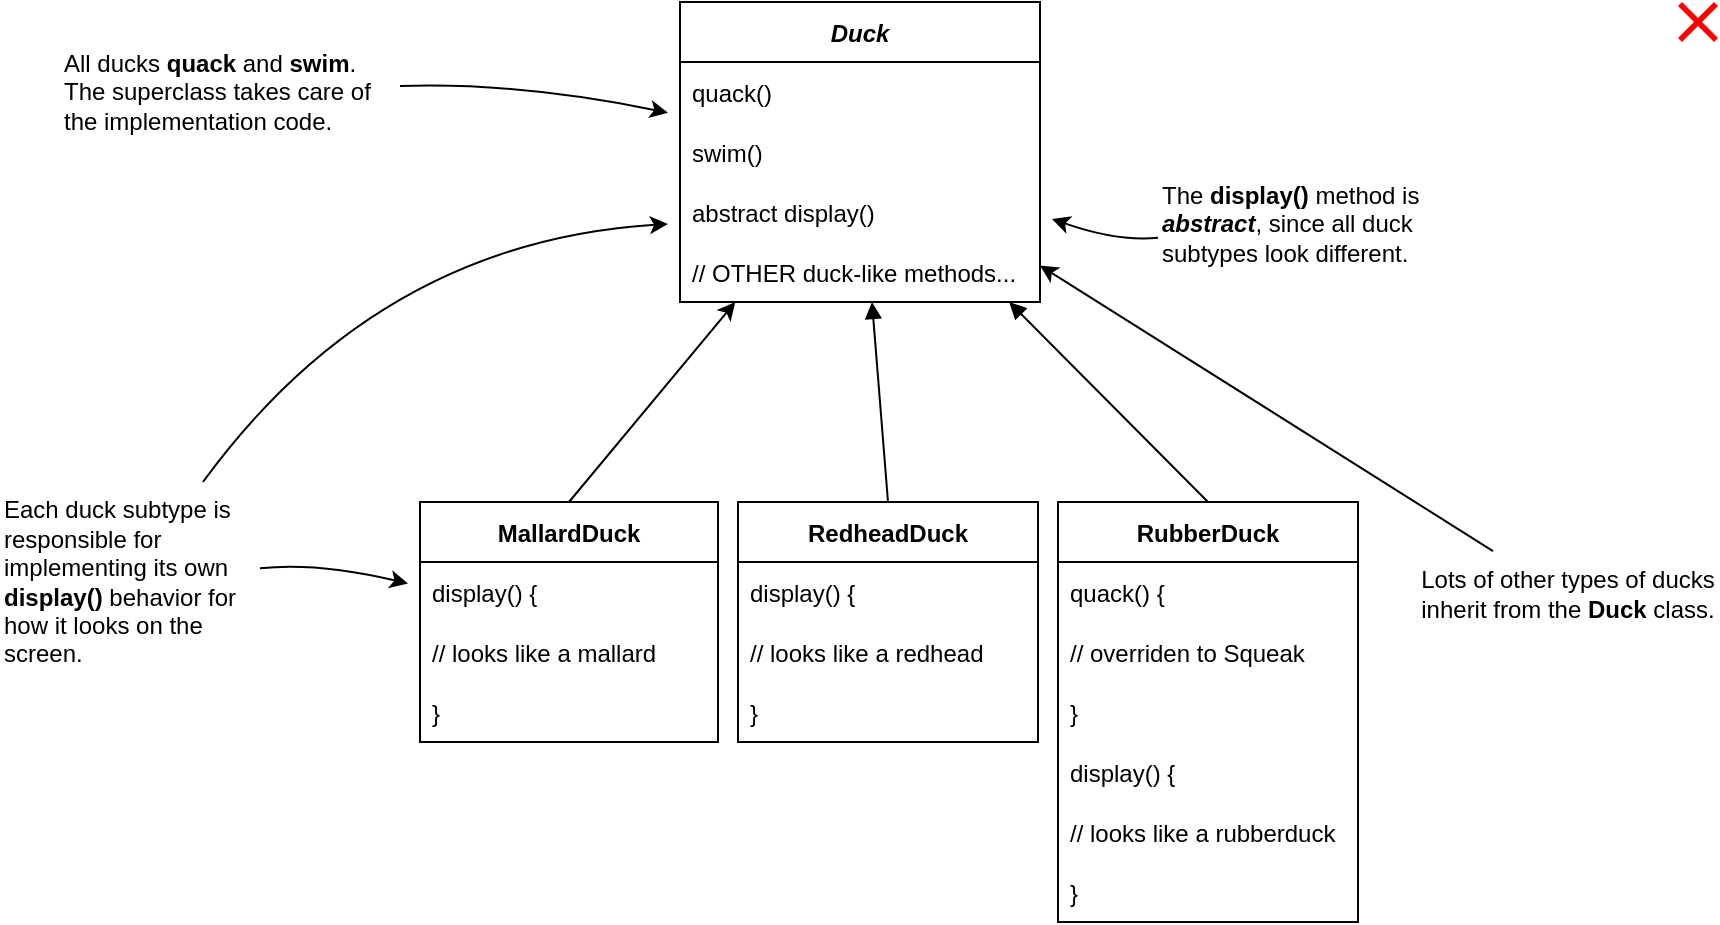 <mxfile version="20.7.4" type="device"><diagram id="ahAyE9eUKxN_0jiChCt0" name="Sayfa -1"><mxGraphModel dx="1404" dy="829" grid="1" gridSize="10" guides="1" tooltips="1" connect="1" arrows="1" fold="1" page="1" pageScale="1" pageWidth="827" pageHeight="1169" math="0" shadow="0"><root><mxCell id="0"/><mxCell id="1" parent="0"/><mxCell id="Ut0jkyPo9jxcRKWnvp_2-1" value="Duck" style="swimlane;fontStyle=3;childLayout=stackLayout;horizontal=1;startSize=30;horizontalStack=0;resizeParent=1;resizeParentMax=0;resizeLast=0;collapsible=1;marginBottom=0;" parent="1" vertex="1"><mxGeometry x="411" y="430" width="180" height="150" as="geometry"/></mxCell><mxCell id="Ut0jkyPo9jxcRKWnvp_2-2" value="quack()" style="text;strokeColor=none;fillColor=none;align=left;verticalAlign=middle;spacingLeft=4;spacingRight=4;overflow=hidden;points=[[0,0.5],[1,0.5]];portConstraint=eastwest;rotatable=0;" parent="Ut0jkyPo9jxcRKWnvp_2-1" vertex="1"><mxGeometry y="30" width="180" height="30" as="geometry"/></mxCell><mxCell id="Ut0jkyPo9jxcRKWnvp_2-3" value="swim()" style="text;strokeColor=none;fillColor=none;align=left;verticalAlign=middle;spacingLeft=4;spacingRight=4;overflow=hidden;points=[[0,0.5],[1,0.5]];portConstraint=eastwest;rotatable=0;" parent="Ut0jkyPo9jxcRKWnvp_2-1" vertex="1"><mxGeometry y="60" width="180" height="30" as="geometry"/></mxCell><mxCell id="Ut0jkyPo9jxcRKWnvp_2-4" value="abstract display()" style="text;strokeColor=none;fillColor=none;align=left;verticalAlign=middle;spacingLeft=4;spacingRight=4;overflow=hidden;points=[[0,0.5],[1,0.5]];portConstraint=eastwest;rotatable=0;fontStyle=0" parent="Ut0jkyPo9jxcRKWnvp_2-1" vertex="1"><mxGeometry y="90" width="180" height="30" as="geometry"/></mxCell><mxCell id="Ut0jkyPo9jxcRKWnvp_2-5" value="// OTHER duck-like methods..." style="text;strokeColor=none;fillColor=none;align=left;verticalAlign=middle;spacingLeft=4;spacingRight=4;overflow=hidden;points=[[0,0.5],[1,0.5]];portConstraint=eastwest;rotatable=0;" parent="Ut0jkyPo9jxcRKWnvp_2-1" vertex="1"><mxGeometry y="120" width="180" height="30" as="geometry"/></mxCell><mxCell id="Ut0jkyPo9jxcRKWnvp_2-6" value="MallardDuck" style="swimlane;fontStyle=1;childLayout=stackLayout;horizontal=1;startSize=30;horizontalStack=0;resizeParent=1;resizeParentMax=0;resizeLast=0;collapsible=1;marginBottom=0;" parent="1" vertex="1"><mxGeometry x="281" y="680" width="149" height="120" as="geometry"/></mxCell><mxCell id="Ut0jkyPo9jxcRKWnvp_2-7" value="display() {" style="text;strokeColor=none;fillColor=none;align=left;verticalAlign=middle;spacingLeft=4;spacingRight=4;overflow=hidden;points=[[0,0.5],[1,0.5]];portConstraint=eastwest;rotatable=0;" parent="Ut0jkyPo9jxcRKWnvp_2-6" vertex="1"><mxGeometry y="30" width="149" height="30" as="geometry"/></mxCell><mxCell id="Ut0jkyPo9jxcRKWnvp_2-9" value="// looks like a mallard" style="text;strokeColor=none;fillColor=none;align=left;verticalAlign=middle;spacingLeft=4;spacingRight=4;overflow=hidden;points=[[0,0.5],[1,0.5]];portConstraint=eastwest;rotatable=0;" parent="Ut0jkyPo9jxcRKWnvp_2-6" vertex="1"><mxGeometry y="60" width="149" height="30" as="geometry"/></mxCell><mxCell id="PNBSKTLZaQonCT8l5AjJ-1" value="}" style="text;strokeColor=none;fillColor=none;align=left;verticalAlign=middle;spacingLeft=4;spacingRight=4;overflow=hidden;points=[[0,0.5],[1,0.5]];portConstraint=eastwest;rotatable=0;" parent="Ut0jkyPo9jxcRKWnvp_2-6" vertex="1"><mxGeometry y="90" width="149" height="30" as="geometry"/></mxCell><mxCell id="Ut0jkyPo9jxcRKWnvp_2-10" value="RedheadDuck" style="swimlane;fontStyle=1;childLayout=stackLayout;horizontal=1;startSize=30;horizontalStack=0;resizeParent=1;resizeParentMax=0;resizeLast=0;collapsible=1;marginBottom=0;" parent="1" vertex="1"><mxGeometry x="440" y="680" width="150" height="120" as="geometry"/></mxCell><mxCell id="Ut0jkyPo9jxcRKWnvp_2-11" value="display() {" style="text;strokeColor=none;fillColor=none;align=left;verticalAlign=middle;spacingLeft=4;spacingRight=4;overflow=hidden;points=[[0,0.5],[1,0.5]];portConstraint=eastwest;rotatable=0;" parent="Ut0jkyPo9jxcRKWnvp_2-10" vertex="1"><mxGeometry y="30" width="150" height="30" as="geometry"/></mxCell><mxCell id="Ut0jkyPo9jxcRKWnvp_2-12" value="// looks like a redhead" style="text;strokeColor=none;fillColor=none;align=left;verticalAlign=middle;spacingLeft=4;spacingRight=4;overflow=hidden;points=[[0,0.5],[1,0.5]];portConstraint=eastwest;rotatable=0;" parent="Ut0jkyPo9jxcRKWnvp_2-10" vertex="1"><mxGeometry y="60" width="150" height="30" as="geometry"/></mxCell><mxCell id="PNBSKTLZaQonCT8l5AjJ-2" value="}" style="text;strokeColor=none;fillColor=none;align=left;verticalAlign=middle;spacingLeft=4;spacingRight=4;overflow=hidden;points=[[0,0.5],[1,0.5]];portConstraint=eastwest;rotatable=0;" parent="Ut0jkyPo9jxcRKWnvp_2-10" vertex="1"><mxGeometry y="90" width="150" height="30" as="geometry"/></mxCell><mxCell id="Ut0jkyPo9jxcRKWnvp_2-16" value="" style="endArrow=classic;html=1;rounded=0;exitX=0.5;exitY=0;exitDx=0;exitDy=0;" parent="1" source="Ut0jkyPo9jxcRKWnvp_2-6" target="Ut0jkyPo9jxcRKWnvp_2-1" edge="1"><mxGeometry width="50" height="50" relative="1" as="geometry"><mxPoint x="481" y="670" as="sourcePoint"/><mxPoint x="441" y="620" as="targetPoint"/></mxGeometry></mxCell><mxCell id="Ut0jkyPo9jxcRKWnvp_2-17" value="" style="endArrow=block;html=1;rounded=0;exitX=0.5;exitY=0;exitDx=0;exitDy=0;startArrow=none;startFill=0;strokeWidth=1;strokeColor=default;" parent="1" source="Ut0jkyPo9jxcRKWnvp_2-10" target="Ut0jkyPo9jxcRKWnvp_2-1" edge="1"><mxGeometry width="50" height="50" relative="1" as="geometry"><mxPoint x="471" y="850" as="sourcePoint"/><mxPoint x="491" y="670" as="targetPoint"/></mxGeometry></mxCell><mxCell id="Ut0jkyPo9jxcRKWnvp_2-18" value="All ducks&amp;nbsp;&lt;b&gt;quack&lt;/b&gt; and &lt;b&gt;swim&lt;/b&gt;. The superclass takes care of the implementation code." style="text;html=1;strokeColor=none;fillColor=none;align=left;verticalAlign=middle;whiteSpace=wrap;rounded=0;" parent="1" vertex="1"><mxGeometry x="101" y="450" width="170" height="50" as="geometry"/></mxCell><mxCell id="Ut0jkyPo9jxcRKWnvp_2-27" value="Each duck subtype is responsible for implementing its own &lt;b&gt;display()&lt;/b&gt; behavior for how it looks on the screen." style="text;html=1;strokeColor=none;fillColor=none;align=left;verticalAlign=middle;whiteSpace=wrap;rounded=0;" parent="1" vertex="1"><mxGeometry x="71" y="670" width="130" height="100" as="geometry"/></mxCell><mxCell id="Ut0jkyPo9jxcRKWnvp_2-40" value="Lots of other types of ducks inherit from the &lt;b&gt;Duck&lt;/b&gt;&amp;nbsp;class." style="text;html=1;strokeColor=none;fillColor=none;align=center;verticalAlign=middle;whiteSpace=wrap;rounded=0;" parent="1" vertex="1"><mxGeometry x="780" y="704.55" width="150" height="42.78" as="geometry"/></mxCell><mxCell id="Ut0jkyPo9jxcRKWnvp_2-41" value="" style="endArrow=classic;html=1;rounded=0;strokeColor=default;strokeWidth=1;exitX=0.25;exitY=0;exitDx=0;exitDy=0;" parent="1" source="Ut0jkyPo9jxcRKWnvp_2-40" target="Ut0jkyPo9jxcRKWnvp_2-1" edge="1"><mxGeometry width="50" height="50" relative="1" as="geometry"><mxPoint x="517" y="700" as="sourcePoint"/><mxPoint x="637" y="630" as="targetPoint"/></mxGeometry></mxCell><mxCell id="Ut0jkyPo9jxcRKWnvp_2-43" value="The &lt;b&gt;display()&lt;/b&gt;&amp;nbsp;method is &lt;b style=&quot;font-style: italic;&quot;&gt;abstract&lt;/b&gt;, since all duck subtypes look different." style="text;html=1;strokeColor=none;fillColor=none;align=left;verticalAlign=middle;whiteSpace=wrap;rounded=0;" parent="1" vertex="1"><mxGeometry x="650" y="510.51" width="140" height="60" as="geometry"/></mxCell><mxCell id="zAQQ9Gfl91LPfOfPAUJB-1" value="RubberDuck" style="swimlane;fontStyle=1;childLayout=stackLayout;horizontal=1;startSize=30;horizontalStack=0;resizeParent=1;resizeParentMax=0;resizeLast=0;collapsible=1;marginBottom=0;" parent="1" vertex="1"><mxGeometry x="600" y="680" width="150" height="210" as="geometry"/></mxCell><mxCell id="zAQQ9Gfl91LPfOfPAUJB-2" value="quack() {" style="text;strokeColor=none;fillColor=none;align=left;verticalAlign=middle;spacingLeft=4;spacingRight=4;overflow=hidden;points=[[0,0.5],[1,0.5]];portConstraint=eastwest;rotatable=0;" parent="zAQQ9Gfl91LPfOfPAUJB-1" vertex="1"><mxGeometry y="30" width="150" height="30" as="geometry"/></mxCell><mxCell id="zAQQ9Gfl91LPfOfPAUJB-3" value="// overriden to Squeak" style="text;strokeColor=none;fillColor=none;align=left;verticalAlign=middle;spacingLeft=4;spacingRight=4;overflow=hidden;points=[[0,0.5],[1,0.5]];portConstraint=eastwest;rotatable=0;" parent="zAQQ9Gfl91LPfOfPAUJB-1" vertex="1"><mxGeometry y="60" width="150" height="30" as="geometry"/></mxCell><mxCell id="zAQQ9Gfl91LPfOfPAUJB-4" value="}" style="text;strokeColor=none;fillColor=none;align=left;verticalAlign=middle;spacingLeft=4;spacingRight=4;overflow=hidden;points=[[0,0.5],[1,0.5]];portConstraint=eastwest;rotatable=0;" parent="zAQQ9Gfl91LPfOfPAUJB-1" vertex="1"><mxGeometry y="90" width="150" height="30" as="geometry"/></mxCell><mxCell id="zAQQ9Gfl91LPfOfPAUJB-5" value="display() {" style="text;strokeColor=none;fillColor=none;align=left;verticalAlign=middle;spacingLeft=4;spacingRight=4;overflow=hidden;points=[[0,0.5],[1,0.5]];portConstraint=eastwest;rotatable=0;" parent="zAQQ9Gfl91LPfOfPAUJB-1" vertex="1"><mxGeometry y="120" width="150" height="30" as="geometry"/></mxCell><mxCell id="zAQQ9Gfl91LPfOfPAUJB-6" value="// looks like a rubberduck" style="text;strokeColor=none;fillColor=none;align=left;verticalAlign=middle;spacingLeft=4;spacingRight=4;overflow=hidden;points=[[0,0.5],[1,0.5]];portConstraint=eastwest;rotatable=0;" parent="zAQQ9Gfl91LPfOfPAUJB-1" vertex="1"><mxGeometry y="150" width="150" height="30" as="geometry"/></mxCell><mxCell id="zAQQ9Gfl91LPfOfPAUJB-7" value="}" style="text;strokeColor=none;fillColor=none;align=left;verticalAlign=middle;spacingLeft=4;spacingRight=4;overflow=hidden;points=[[0,0.5],[1,0.5]];portConstraint=eastwest;rotatable=0;" parent="zAQQ9Gfl91LPfOfPAUJB-1" vertex="1"><mxGeometry y="180" width="150" height="30" as="geometry"/></mxCell><mxCell id="zAQQ9Gfl91LPfOfPAUJB-8" value="" style="endArrow=block;html=1;rounded=0;startArrow=none;startFill=0;strokeWidth=1;strokeColor=default;exitX=0.5;exitY=0;exitDx=0;exitDy=0;" parent="1" source="zAQQ9Gfl91LPfOfPAUJB-1" target="Ut0jkyPo9jxcRKWnvp_2-1" edge="1"><mxGeometry width="50" height="50" relative="1" as="geometry"><mxPoint x="600" y="640" as="sourcePoint"/><mxPoint x="610" y="620" as="targetPoint"/></mxGeometry></mxCell><mxCell id="9Au-CBZ-98haGbyMU0gh-2" value="" style="shape=mxgraph.mockup.markup.redX;fillColor=#ff0000;html=1;shadow=0;strokeColor=none;" parent="1" vertex="1"><mxGeometry x="910" y="430" width="20" height="20" as="geometry"/></mxCell><mxCell id="BEIMYhoSprZkdd2Ml7r5-1" value="" style="endArrow=classic;html=1;curved=1;targetPerimeterSpacing=6;" edge="1" parent="1" source="Ut0jkyPo9jxcRKWnvp_2-27" target="Ut0jkyPo9jxcRKWnvp_2-4"><mxGeometry width="50" height="50" relative="1" as="geometry"><mxPoint x="190" y="586.67" as="sourcePoint"/><mxPoint x="240" y="536.67" as="targetPoint"/><Array as="points"><mxPoint x="260" y="550"/></Array></mxGeometry></mxCell><mxCell id="BEIMYhoSprZkdd2Ml7r5-2" value="" style="endArrow=classic;html=1;targetPerimeterSpacing=6;curved=1;" edge="1" parent="1" source="Ut0jkyPo9jxcRKWnvp_2-18" target="Ut0jkyPo9jxcRKWnvp_2-1"><mxGeometry width="50" height="50" relative="1" as="geometry"><mxPoint x="130" y="590" as="sourcePoint"/><mxPoint x="180" y="540" as="targetPoint"/><Array as="points"><mxPoint x="330" y="470"/></Array></mxGeometry></mxCell><mxCell id="BEIMYhoSprZkdd2Ml7r5-3" value="" style="endArrow=classic;html=1;targetPerimeterSpacing=6;curved=1;" edge="1" parent="1" source="Ut0jkyPo9jxcRKWnvp_2-27" target="Ut0jkyPo9jxcRKWnvp_2-6"><mxGeometry width="50" height="50" relative="1" as="geometry"><mxPoint x="190" y="840" as="sourcePoint"/><mxPoint x="240" y="790" as="targetPoint"/><Array as="points"><mxPoint x="230" y="710"/></Array></mxGeometry></mxCell><mxCell id="BEIMYhoSprZkdd2Ml7r5-4" value="" style="endArrow=classic;html=1;targetPerimeterSpacing=6;curved=1;" edge="1" parent="1" source="Ut0jkyPo9jxcRKWnvp_2-43" target="Ut0jkyPo9jxcRKWnvp_2-1"><mxGeometry width="50" height="50" relative="1" as="geometry"><mxPoint x="660" y="480" as="sourcePoint"/><mxPoint x="710" y="430" as="targetPoint"/><Array as="points"><mxPoint x="630" y="550"/></Array></mxGeometry></mxCell></root></mxGraphModel></diagram></mxfile>